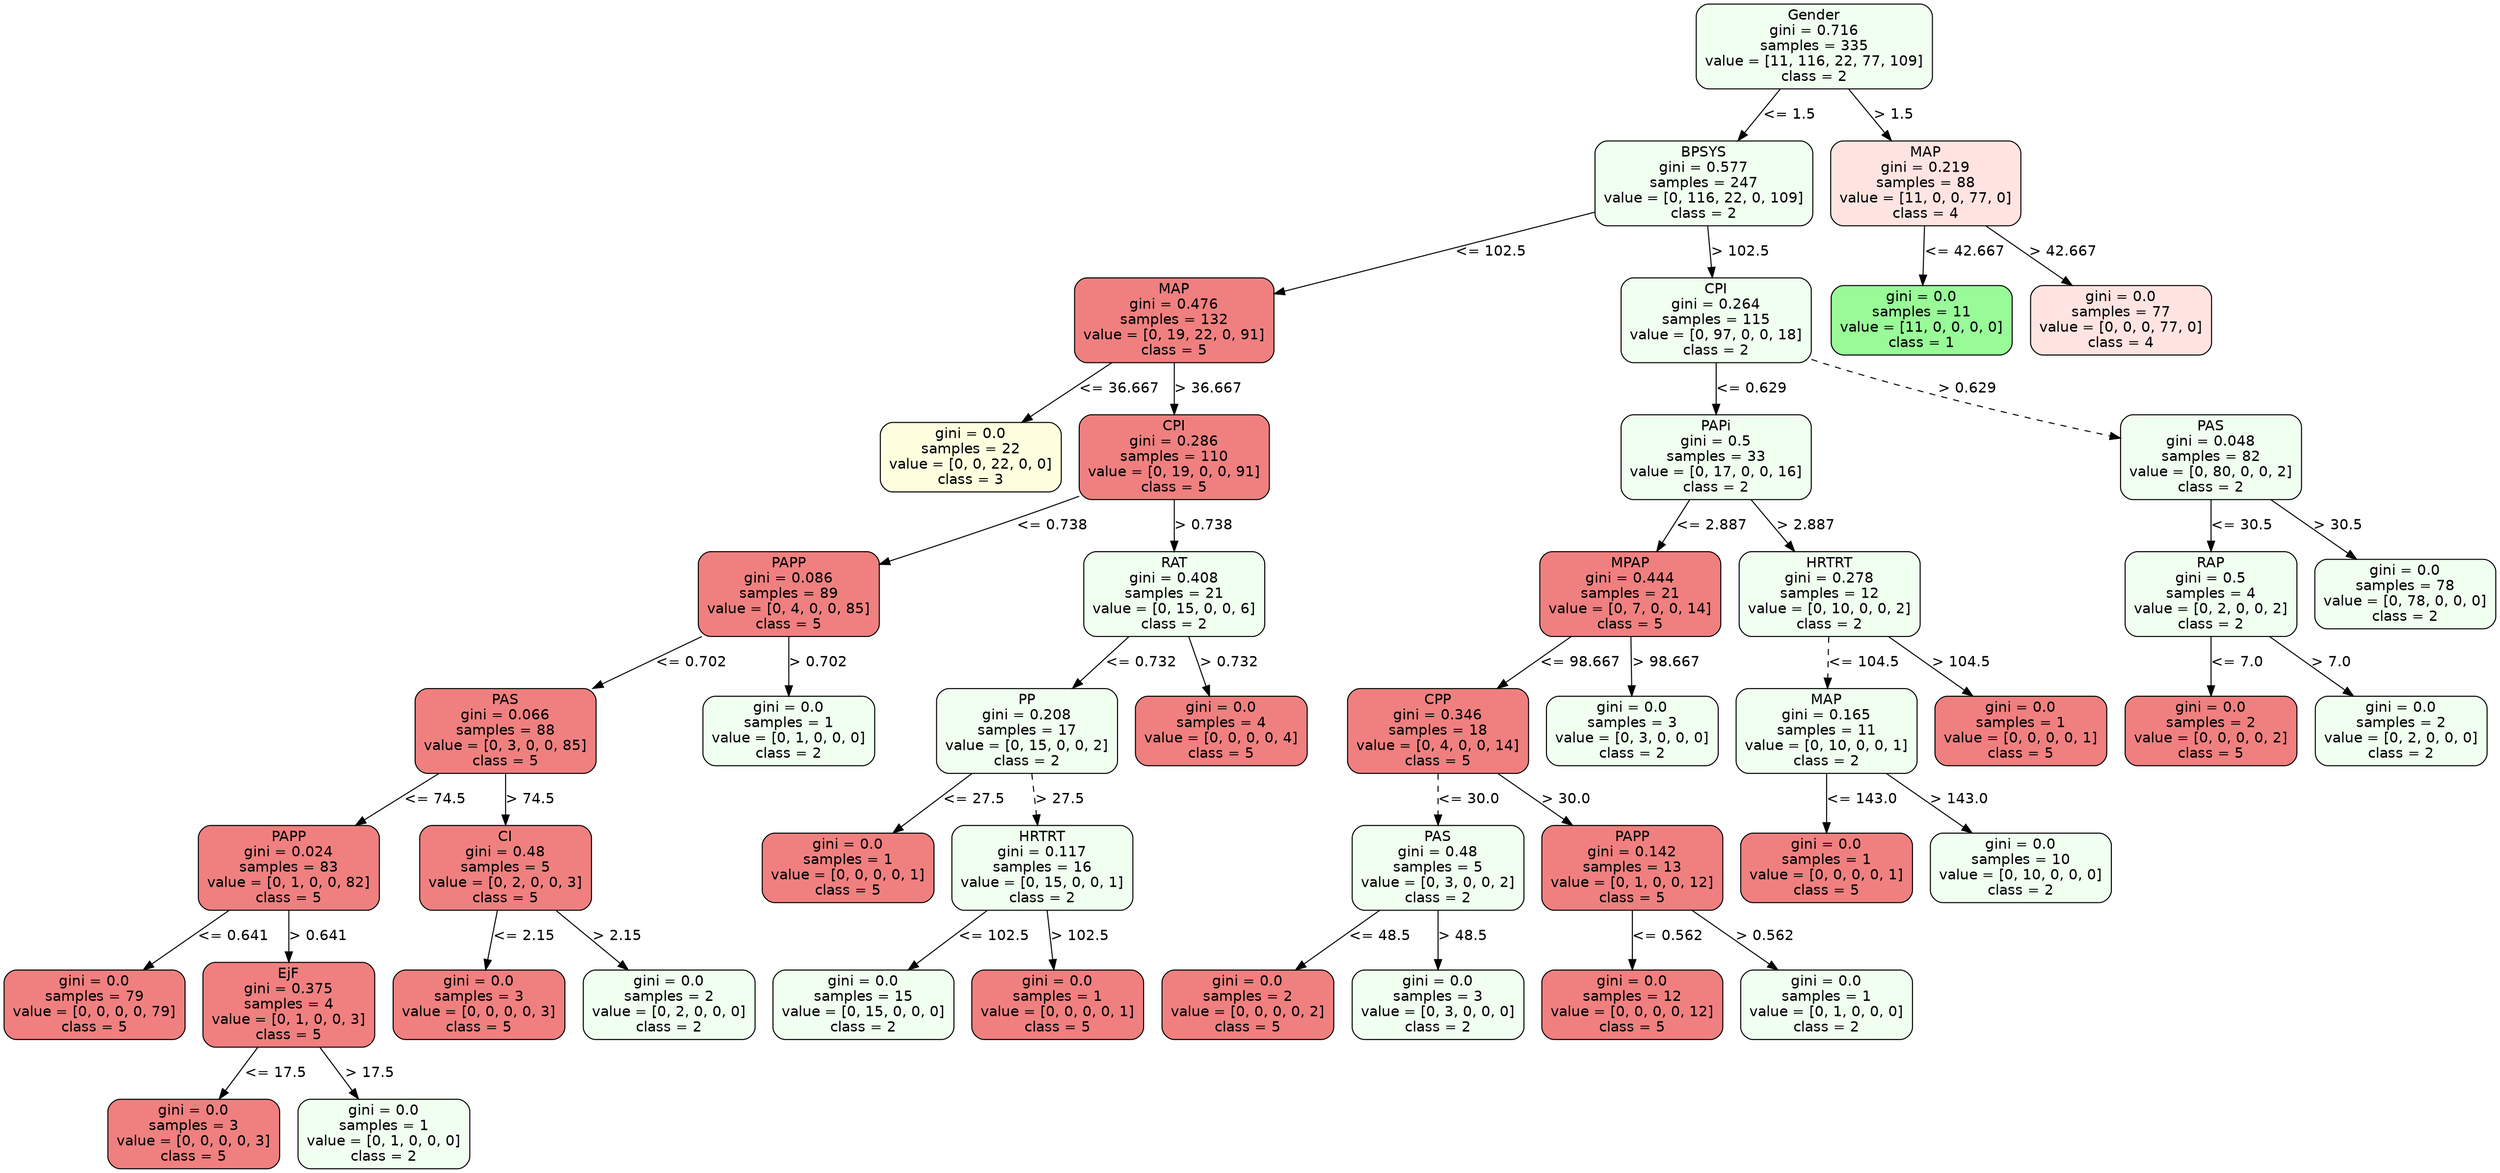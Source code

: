 strict digraph Tree {
	graph [bb="0,0,2437,1140"];
	node [color=black,
		fontname=helvetica,
		label="\N",
		shape=box,
		style="filled, rounded"
	];
	edge [fontname=helvetica];
	0	 [fillcolor=honeydew,
		height=1.1528,
		label="Gender\ngini = 0.716\nsamples = 335\nvalue = [11, 116, 22, 77, 109]\nclass = 2",
		pos="1770.5,1098.5",
		width=3.2083];
	1	 [fillcolor=honeydew,
		height=1.1528,
		label="BPSYS\ngini = 0.577\nsamples = 247\nvalue = [0, 116, 22, 0, 109]\nclass = 2",
		pos="1662.5,964.5",
		width=2.9583];
	0 -> 1	 [label="<= 1.5",
		labelangle=45,
		labeldistance=2.5,
		lp="1746.5,1031.5",
		op="<=",
		param=1.5,
		pos="e,1696.1,1006.1 1736.9,1056.8 1726.1,1043.3 1713.9,1028.3 1702.6,1014.2",
		style=solid];
	44	 [fillcolor=mistyrose,
		height=1.1528,
		label="MAP\ngini = 0.219\nsamples = 88\nvalue = [11, 0, 0, 77, 0]\nclass = 4",
		pos="1879.5,964.5",
		width=2.5833];
	0 -> 44	 [label="> 1.5",
		labelangle=-45,
		labeldistance=2.5,
		lp="1848.5,1031.5",
		op=">",
		param=1.5,
		pos="e,1845.6,1006.1 1804.4,1056.8 1815.4,1043.3 1827.6,1028.3 1839,1014.2",
		style=solid];
	2	 [fillcolor=lightcoral,
		height=1.1528,
		label="MAP\ngini = 0.476\nsamples = 132\nvalue = [0, 19, 22, 0, 91]\nclass = 5",
		pos="1144.5,830.5",
		width=2.7083];
	1 -> 2	 [label="<= 102.5",
		lp="1454.5,897.5",
		op="<=",
		param=102.5,
		pos="e,1242.3,855.8 1555.8,936.9 1467,913.93 1341.2,881.39 1252.2,858.35",
		style=solid];
	23	 [fillcolor=honeydew,
		height=1.1528,
		label="CPI\ngini = 0.264\nsamples = 115\nvalue = [0, 97, 0, 0, 18]\nclass = 2",
		pos="1674.5,830.5",
		width=2.5833];
	1 -> 23	 [label="> 102.5",
		lp="1698.5,897.5",
		op=">",
		param=102.5,
		pos="e,1670.8,872.14 1666.2,922.84 1667.4,909.98 1668.7,895.66 1669.9,882.21",
		style=solid];
	3	 [fillcolor=lightyellow,
		height=0.94444,
		label="gini = 0.0\nsamples = 22\nvalue = [0, 0, 22, 0, 0]\nclass = 3",
		pos="945.5,696.5",
		width=2.4583];
	2 -> 3	 [label="<= 36.667",
		lp="1091,763.5",
		op="<=",
		param=36.667,
		pos="e,996,730.5 1082.6,788.84 1057.7,772.07 1029.1,752.82 1004.5,736.24",
		style=solid];
	4	 [fillcolor=lightcoral,
		height=1.1528,
		label="CPI\ngini = 0.286\nsamples = 110\nvalue = [0, 19, 0, 0, 91]\nclass = 5",
		pos="1144.5,696.5",
		width=2.5833];
	2 -> 4	 [label="> 36.667",
		lp="1178,763.5",
		op=">",
		param=36.667,
		pos="e,1144.5,738.14 1144.5,788.84 1144.5,775.98 1144.5,761.66 1144.5,748.21",
		style=solid];
	5	 [fillcolor=lightcoral,
		height=1.1528,
		label="PAPP\ngini = 0.086\nsamples = 89\nvalue = [0, 4, 0, 0, 85]\nclass = 5",
		pos="767.5,562.5",
		width=2.4583];
	4 -> 5	 [label="<= 0.738",
		lp="1025.5,629.5",
		op="<=",
		param=0.738,
		pos="e,856.23,590.8 1051.5,658.38 1048.5,657.23 1045.5,656.1 1042.5,655 984.37,633.42 918.57,611.21 865.91,593.96",
		style=solid];
	16	 [fillcolor=honeydew,
		height=1.1528,
		label="RAT\ngini = 0.408\nsamples = 21\nvalue = [0, 15, 0, 0, 6]\nclass = 2",
		pos="1144.5,562.5",
		width=2.4583];
	4 -> 16	 [label="> 0.738",
		lp="1173.5,629.5",
		op=">",
		param=0.738,
		pos="e,1144.5,604.14 1144.5,654.84 1144.5,641.98 1144.5,627.66 1144.5,614.21",
		style=solid];
	6	 [fillcolor=lightcoral,
		height=1.1528,
		label="PAS\ngini = 0.066\nsamples = 88\nvalue = [0, 3, 0, 0, 85]\nclass = 5",
		pos="490.5,428.5",
		width=2.4583];
	5 -> 6	 [label="<= 0.702",
		lp="672.5,495.5",
		op="<=",
		param=0.702,
		pos="e,576.57,470.14 681.37,520.84 651.02,506.15 616.73,489.56 585.67,474.54",
		style=solid];
	15	 [fillcolor=honeydew,
		height=0.94444,
		label="gini = 0.0\nsamples = 1\nvalue = [0, 1, 0, 0, 0]\nclass = 2",
		pos="767.5,428.5",
		width=2.3333];
	5 -> 15	 [label="> 0.702",
		lp="796.5,495.5",
		op=">",
		param=0.702,
		pos="e,767.5,462.5 767.5,520.84 767.5,505.6 767.5,488.33 767.5,472.87",
		style=solid];
	7	 [fillcolor=lightcoral,
		height=1.1528,
		label="PAPP\ngini = 0.024\nsamples = 83\nvalue = [0, 1, 0, 0, 82]\nclass = 5",
		pos="278.5,294.5",
		width=2.4583];
	6 -> 7	 [label="<= 74.5",
		lp="422,361.5",
		op="<=",
		param=74.5,
		pos="e,344.38,336.14 424.58,386.84 401.85,372.47 376.23,356.27 352.87,341.51",
		style=solid];
	12	 [fillcolor=lightcoral,
		height=1.1528,
		label="CI\ngini = 0.48\nsamples = 5\nvalue = [0, 2, 0, 0, 3]\nclass = 5",
		pos="490.5,294.5",
		width=2.3333];
	6 -> 12	 [label="> 74.5",
		lp="515,361.5",
		op=">",
		param=74.5,
		pos="e,490.5,336.14 490.5,386.84 490.5,373.98 490.5,359.66 490.5,346.21",
		style=solid];
	8	 [fillcolor=lightcoral,
		height=0.94444,
		label="gini = 0.0\nsamples = 79\nvalue = [0, 0, 0, 0, 79]\nclass = 5",
		pos="88.5,160.5",
		width=2.4583];
	7 -> 8	 [label="<= 0.641",
		lp="224.5,227.5",
		op="<=",
		param=0.641,
		pos="e,136.71,194.5 219.42,252.84 195.75,236.14 168.59,216.98 145.16,200.46",
		style=solid];
	9	 [fillcolor=lightcoral,
		height=1.1528,
		label="EjF\ngini = 0.375\nsamples = 4\nvalue = [0, 1, 0, 0, 3]\nclass = 5",
		pos="278.5,160.5",
		width=2.3333];
	7 -> 9	 [label="> 0.641",
		lp="307.5,227.5",
		op=">",
		param=0.641,
		pos="e,278.5,202.14 278.5,252.84 278.5,239.98 278.5,225.66 278.5,212.21",
		style=solid];
	10	 [fillcolor=lightcoral,
		height=0.94444,
		label="gini = 0.0\nsamples = 3\nvalue = [0, 0, 0, 0, 3]\nclass = 5",
		pos="185.5,34",
		width=2.3333];
	9 -> 10	 [label="<= 17.5",
		lp="263,93.5",
		op="<=",
		param=17.5,
		pos="e,210.6,68.142 247.79,118.73 237.8,105.14 226.71,90.052 216.68,76.417",
		style=solid];
	11	 [fillcolor=honeydew,
		height=0.94444,
		label="gini = 0.0\nsamples = 1\nvalue = [0, 1, 0, 0, 0]\nclass = 2",
		pos="371.5,34",
		width=2.3333];
	9 -> 11	 [label="> 17.5",
		lp="356,93.5",
		op=">",
		param=17.5,
		pos="e,346.4,68.142 309.21,118.73 319.2,105.14 330.29,90.052 340.32,76.417",
		style=solid];
	13	 [fillcolor=lightcoral,
		height=0.94444,
		label="gini = 0.0\nsamples = 3\nvalue = [0, 0, 0, 0, 3]\nclass = 5",
		pos="464.5,160.5",
		width=2.3333];
	12 -> 13	 [label="<= 2.15",
		lp="509,227.5",
		op="<=",
		param=2.15,
		pos="e,471.1,194.5 482.42,252.84 479.43,237.46 476.04,219.99 473.02,204.42",
		style=solid];
	14	 [fillcolor=honeydew,
		height=0.94444,
		label="gini = 0.0\nsamples = 2\nvalue = [0, 2, 0, 0, 0]\nclass = 2",
		pos="650.5,160.5",
		width=2.3333];
	12 -> 14	 [label="> 2.15",
		lp="600,227.5",
		op=">",
		param=2.15,
		pos="e,609.9,194.5 540.25,252.84 559.92,236.36 582.46,217.49 602,201.12",
		style=solid];
	17	 [fillcolor=honeydew,
		height=1.1528,
		label="PP\ngini = 0.208\nsamples = 17\nvalue = [0, 15, 0, 0, 2]\nclass = 2",
		pos="1000.5,428.5",
		width=2.4583];
	16 -> 17	 [label="<= 0.732",
		lp="1112.5,495.5",
		op="<=",
		param=0.732,
		pos="e,1045.2,470.14 1099.7,520.84 1084.8,506.97 1068.1,491.41 1052.7,477.07",
		style=solid];
	22	 [fillcolor=lightcoral,
		height=0.94444,
		label="gini = 0.0\nsamples = 4\nvalue = [0, 0, 0, 0, 4]\nclass = 5",
		pos="1190.5,428.5",
		width=2.3333];
	16 -> 22	 [label="> 0.732",
		lp="1198.5,495.5",
		op=">",
		param=0.732,
		pos="e,1178.8,462.5 1158.8,520.84 1164.1,505.31 1170.2,487.66 1175.6,471.98",
		style=solid];
	18	 [fillcolor=lightcoral,
		height=0.94444,
		label="gini = 0.0\nsamples = 1\nvalue = [0, 0, 0, 0, 1]\nclass = 5",
		pos="825.5,294.5",
		width=2.3333];
	17 -> 18	 [label="<= 27.5",
		lp="949,361.5",
		op="<=",
		param=27.5,
		pos="e,869.91,328.5 946.09,386.84 924.38,370.21 899.48,351.15 877.97,334.68",
		style=solid];
	19	 [fillcolor=honeydew,
		height=1.1528,
		label="HRTRT\ngini = 0.117\nsamples = 16\nvalue = [0, 15, 0, 0, 1]\nclass = 2",
		pos="1015.5,294.5",
		width=2.4583];
	17 -> 19	 [label="> 27.5",
		lp="1033,361.5",
		op=">",
		param=27.5,
		pos="e,1010.8,336.14 1005.2,386.84 1006.6,373.98 1008.2,359.66 1009.7,346.21",
		style=dashed];
	20	 [fillcolor=honeydew,
		height=0.94444,
		label="gini = 0.0\nsamples = 15\nvalue = [0, 15, 0, 0, 0]\nclass = 2",
		pos="840.5,160.5",
		width=2.4583];
	19 -> 20	 [label="<= 102.5",
		lp="968.5,227.5",
		op="<=",
		param=102.5,
		pos="e,884.91,194.5 961.09,252.84 939.38,236.21 914.48,217.15 892.97,200.68",
		style=solid];
	21	 [fillcolor=lightcoral,
		height=0.94444,
		label="gini = 0.0\nsamples = 1\nvalue = [0, 0, 0, 0, 1]\nclass = 5",
		pos="1030.5,160.5",
		width=2.3333];
	19 -> 21	 [label="> 102.5",
		lp="1052.5,227.5",
		op=">",
		param=102.5,
		pos="e,1026.7,194.5 1020.2,252.84 1021.9,237.6 1023.8,220.33 1025.5,204.87",
		style=solid];
	24	 [fillcolor=honeydew,
		height=1.1528,
		label="PAPi\ngini = 0.5\nsamples = 33\nvalue = [0, 17, 0, 0, 16]\nclass = 2",
		pos="1674.5,696.5",
		width=2.5833];
	23 -> 24	 [label="<= 0.629",
		lp="1709.5,763.5",
		op="<=",
		param=0.629,
		pos="e,1674.5,738.14 1674.5,788.84 1674.5,775.98 1674.5,761.66 1674.5,748.21",
		style=solid];
	39	 [fillcolor=honeydew,
		height=1.1528,
		label="PAS\ngini = 0.048\nsamples = 82\nvalue = [0, 80, 0, 0, 2]\nclass = 2",
		pos="2158.5,696.5",
		width=2.4583];
	23 -> 39	 [label="> 0.629",
		lp="1920.5,763.5",
		op=">",
		param=0.629,
		pos="e,2069.7,714.24 1767.8,792.24 1771,791.12 1774.3,790.03 1777.5,789 1871.8,758.74 1981.9,733 2059.5,716.42",
		style=dashed];
	25	 [fillcolor=lightcoral,
		height=1.1528,
		label="MPAP\ngini = 0.444\nsamples = 21\nvalue = [0, 7, 0, 0, 14]\nclass = 5",
		pos="1590.5,562.5",
		width=2.4583];
	24 -> 25	 [label="<= 2.887",
		lp="1670.5,629.5",
		op="<=",
		param=2.887,
		pos="e,1616.6,604.14 1648.4,654.84 1640,641.48 1630.6,626.54 1621.9,612.64",
		style=solid];
	34	 [fillcolor=honeydew,
		height=1.1528,
		label="HRTRT\ngini = 0.278\nsamples = 12\nvalue = [0, 10, 0, 0, 2]\nclass = 2",
		pos="1785.5,562.5",
		width=2.4583];
	24 -> 34	 [label="> 2.887",
		lp="1762.5,629.5",
		op=">",
		param=2.887,
		pos="e,1751,604.14 1709,654.84 1720.3,641.22 1732.9,625.97 1744.6,611.85",
		style=solid];
	26	 [fillcolor=lightcoral,
		height=1.1528,
		label="CPP\ngini = 0.346\nsamples = 18\nvalue = [0, 4, 0, 0, 14]\nclass = 5",
		pos="1402.5,428.5",
		width=2.4583];
	25 -> 26	 [label="<= 98.667",
		lp="1542,495.5",
		op="<=",
		param=98.667,
		pos="e,1460.9,470.14 1532,520.84 1512.2,506.66 1489.8,490.7 1469.3,476.09",
		style=solid];
	33	 [fillcolor=honeydew,
		height=0.94444,
		label="gini = 0.0\nsamples = 3\nvalue = [0, 3, 0, 0, 0]\nclass = 2",
		pos="1592.5,428.5",
		width=2.3333];
	25 -> 33	 [label="> 98.667",
		lp="1626,495.5",
		op=">",
		param=98.667,
		pos="e,1592,462.5 1591.1,520.84 1591.3,505.6 1591.6,488.33 1591.8,472.87",
		style=solid];
	27	 [fillcolor=honeydew,
		height=1.1528,
		label="PAS\ngini = 0.48\nsamples = 5\nvalue = [0, 3, 0, 0, 2]\nclass = 2",
		pos="1402.5,294.5",
		width=2.3333];
	26 -> 27	 [label="<= 30.0",
		lp="1433,361.5",
		op="<=",
		param=30.0,
		pos="e,1402.5,336.14 1402.5,386.84 1402.5,373.98 1402.5,359.66 1402.5,346.21",
		style=dashed];
	30	 [fillcolor=lightcoral,
		height=1.1528,
		label="PAPP\ngini = 0.142\nsamples = 13\nvalue = [0, 1, 0, 0, 12]\nclass = 5",
		pos="1592.5,294.5",
		width=2.4583];
	26 -> 30	 [label="> 30.0",
		lp="1528,361.5",
		op=">",
		param=30.0,
		pos="e,1533.5,336.14 1461.6,386.84 1481.7,372.66 1504.3,356.7 1525,342.09",
		style=solid];
	28	 [fillcolor=lightcoral,
		height=0.94444,
		label="gini = 0.0\nsamples = 2\nvalue = [0, 0, 0, 0, 2]\nclass = 5",
		pos="1216.5,160.5",
		width=2.3333];
	27 -> 28	 [label="<= 48.5",
		lp="1346,227.5",
		op="<=",
		param=48.5,
		pos="e,1263.7,194.5 1344.7,252.84 1321.5,236.14 1294.9,216.98 1272,200.46",
		style=solid];
	29	 [fillcolor=honeydew,
		height=0.94444,
		label="gini = 0.0\nsamples = 3\nvalue = [0, 3, 0, 0, 0]\nclass = 2",
		pos="1402.5,160.5",
		width=2.3333];
	27 -> 29	 [label="> 48.5",
		lp="1427,227.5",
		op=">",
		param=48.5,
		pos="e,1402.5,194.5 1402.5,252.84 1402.5,237.6 1402.5,220.33 1402.5,204.87",
		style=solid];
	31	 [fillcolor=lightcoral,
		height=0.94444,
		label="gini = 0.0\nsamples = 12\nvalue = [0, 0, 0, 0, 12]\nclass = 5",
		pos="1592.5,160.5",
		width=2.4583];
	30 -> 31	 [label="<= 0.562",
		lp="1627.5,227.5",
		op="<=",
		param=0.562,
		pos="e,1592.5,194.5 1592.5,252.84 1592.5,237.6 1592.5,220.33 1592.5,204.87",
		style=solid];
	32	 [fillcolor=honeydew,
		height=0.94444,
		label="gini = 0.0\nsamples = 1\nvalue = [0, 1, 0, 0, 0]\nclass = 2",
		pos="1782.5,160.5",
		width=2.3333];
	30 -> 32	 [label="> 0.562",
		lp="1722.5,227.5",
		op=">",
		param=0.562,
		pos="e,1734.3,194.5 1651.6,252.84 1675.2,236.14 1702.4,216.98 1725.8,200.46",
		style=solid];
	35	 [fillcolor=honeydew,
		height=1.1528,
		label="MAP\ngini = 0.165\nsamples = 11\nvalue = [0, 10, 0, 0, 1]\nclass = 2",
		pos="1782.5,428.5",
		width=2.4583];
	34 -> 35	 [label="<= 104.5",
		lp="1819.5,495.5",
		op="<=",
		param=104.5,
		pos="e,1783.4,470.14 1784.6,520.84 1784.3,507.98 1784,493.66 1783.7,480.21",
		style=dashed];
	38	 [fillcolor=lightcoral,
		height=0.94444,
		label="gini = 0.0\nsamples = 1\nvalue = [0, 0, 0, 0, 1]\nclass = 5",
		pos="1972.5,428.5",
		width=2.3333];
	34 -> 38	 [label="> 104.5",
		lp="1914.5,495.5",
		op=">",
		param=104.5,
		pos="e,1925,462.5 1843.6,520.84 1866.9,504.14 1893.7,484.98 1916.7,468.46",
		style=solid];
	36	 [fillcolor=lightcoral,
		height=0.94444,
		label="gini = 0.0\nsamples = 1\nvalue = [0, 0, 0, 0, 1]\nclass = 5",
		pos="1782.5,294.5",
		width=2.3333];
	35 -> 36	 [label="<= 143.0",
		lp="1817.5,361.5",
		op="<=",
		param=143.0,
		pos="e,1782.5,328.5 1782.5,386.84 1782.5,371.6 1782.5,354.33 1782.5,338.87",
		style=solid];
	37	 [fillcolor=honeydew,
		height=0.94444,
		label="gini = 0.0\nsamples = 10\nvalue = [0, 10, 0, 0, 0]\nclass = 2",
		pos="1972.5,294.5",
		width=2.4583];
	35 -> 37	 [label="> 143.0",
		lp="1912.5,361.5",
		op=">",
		param=143.0,
		pos="e,1924.3,328.5 1841.6,386.84 1865.2,370.14 1892.4,350.98 1915.8,334.46",
		style=solid];
	40	 [fillcolor=honeydew,
		height=1.1528,
		label="RAP\ngini = 0.5\nsamples = 4\nvalue = [0, 2, 0, 0, 2]\nclass = 2",
		pos="2158.5,562.5",
		width=2.3333];
	39 -> 40	 [label="<= 30.5",
		lp="2189,629.5",
		op="<=",
		param=30.5,
		pos="e,2158.5,604.14 2158.5,654.84 2158.5,641.98 2158.5,627.66 2158.5,614.21",
		style=solid];
	43	 [fillcolor=honeydew,
		height=0.94444,
		label="gini = 0.0\nsamples = 78\nvalue = [0, 78, 0, 0, 0]\nclass = 2",
		pos="2348.5,562.5",
		width=2.4583];
	39 -> 43	 [label="> 30.5",
		lp="2283,629.5",
		op=">",
		param=30.5,
		pos="e,2300.3,596.5 2217.6,654.84 2241.2,638.14 2268.4,618.98 2291.8,602.46",
		style=solid];
	41	 [fillcolor=lightcoral,
		height=0.94444,
		label="gini = 0.0\nsamples = 2\nvalue = [0, 0, 0, 0, 2]\nclass = 5",
		pos="2158.5,428.5",
		width=2.3333];
	40 -> 41	 [label="<= 7.0",
		lp="2184.5,495.5",
		op="<=",
		param=7.0,
		pos="e,2158.5,462.5 2158.5,520.84 2158.5,505.6 2158.5,488.33 2158.5,472.87",
		style=solid];
	42	 [fillcolor=honeydew,
		height=0.94444,
		label="gini = 0.0\nsamples = 2\nvalue = [0, 2, 0, 0, 0]\nclass = 2",
		pos="2344.5,428.5",
		width=2.3333];
	40 -> 42	 [label="> 7.0",
		lp="2276.5,495.5",
		op=">",
		param=7.0,
		pos="e,2297.3,462.5 2216.3,520.84 2239.5,504.14 2266.1,484.98 2289,468.46",
		style=solid];
	45	 [fillcolor=palegreen,
		height=0.94444,
		label="gini = 0.0\nsamples = 11\nvalue = [11, 0, 0, 0, 0]\nclass = 1",
		pos="1875.5,830.5",
		width=2.4583];
	44 -> 45	 [label="<= 42.667",
		lp="1918,897.5",
		op="<=",
		param=42.667,
		pos="e,1876.5,864.5 1878.3,922.84 1877.8,907.6 1877.3,890.33 1876.8,874.87",
		style=solid];
	46	 [fillcolor=mistyrose,
		height=0.94444,
		label="gini = 0.0\nsamples = 77\nvalue = [0, 0, 0, 77, 0]\nclass = 4",
		pos="2070.5,830.5",
		width=2.4583];
	44 -> 46	 [label="> 42.667",
		lp="2014,897.5",
		op=">",
		param=42.667,
		pos="e,2022,864.5 1938.9,922.84 1962.7,906.14 1990,886.98 2013.5,870.46",
		style=solid];
}
